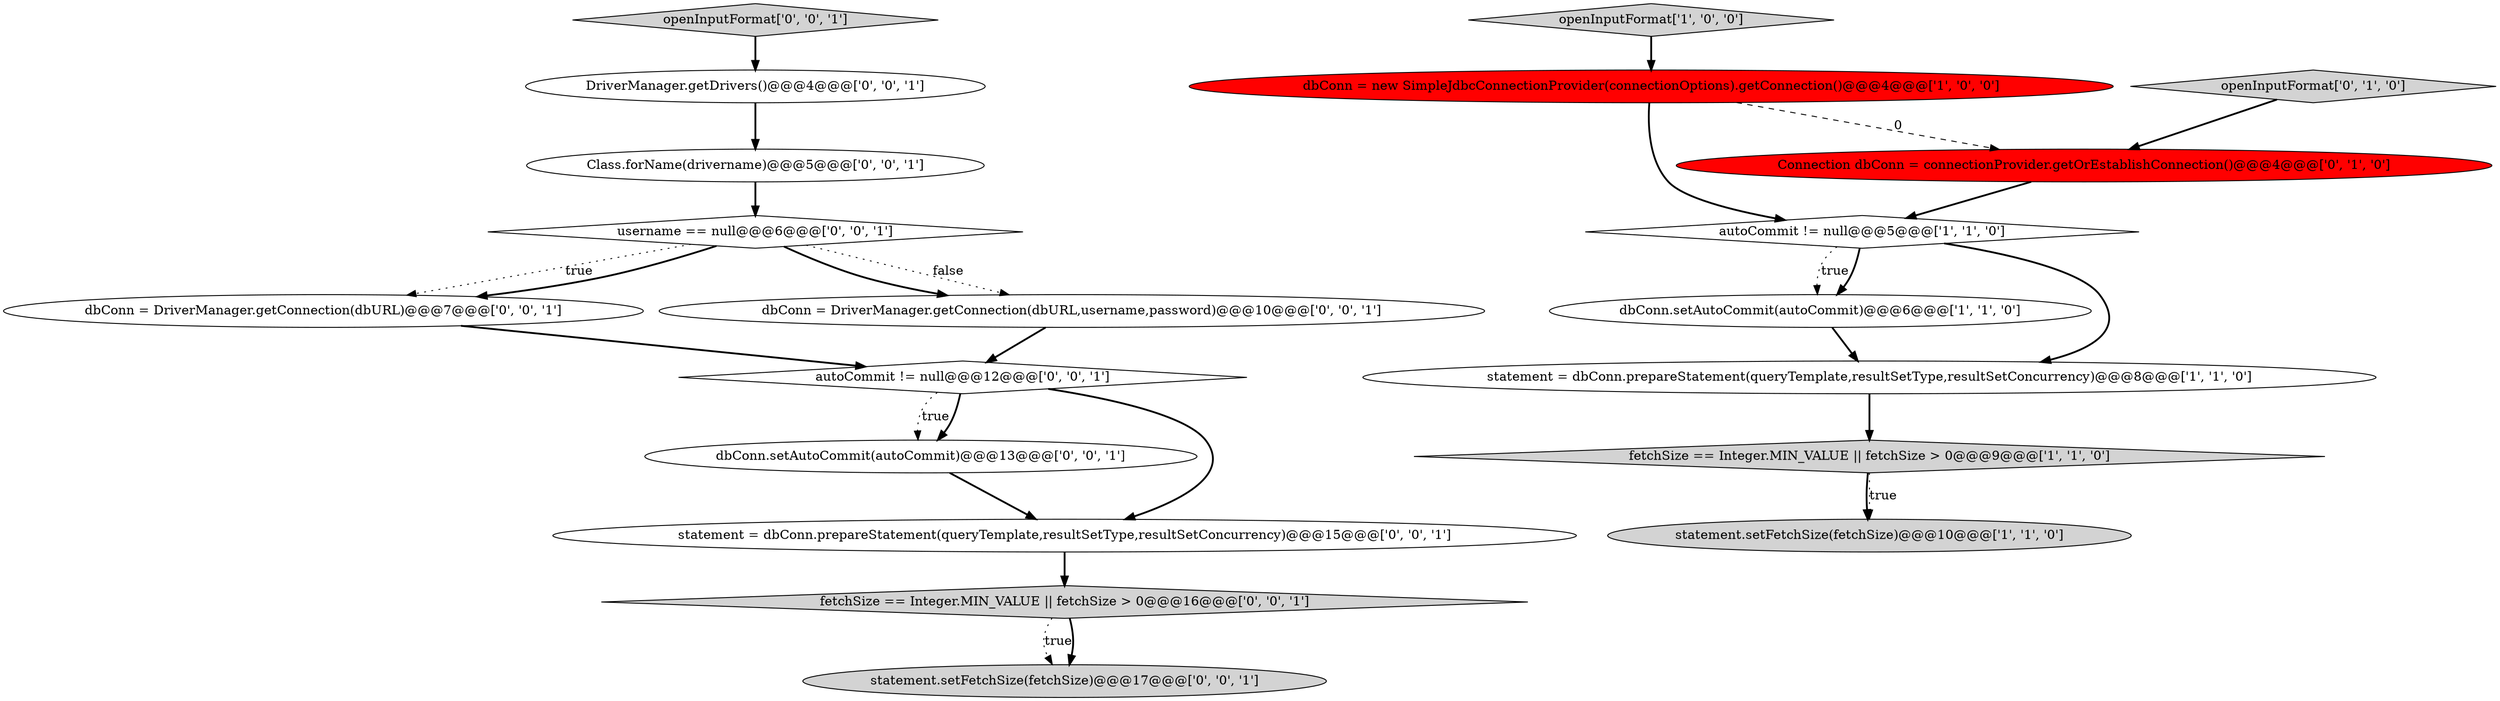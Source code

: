 digraph {
15 [style = filled, label = "autoCommit != null@@@12@@@['0', '0', '1']", fillcolor = white, shape = diamond image = "AAA0AAABBB3BBB"];
9 [style = filled, label = "dbConn.setAutoCommit(autoCommit)@@@13@@@['0', '0', '1']", fillcolor = white, shape = ellipse image = "AAA0AAABBB3BBB"];
11 [style = filled, label = "fetchSize == Integer.MIN_VALUE || fetchSize > 0@@@16@@@['0', '0', '1']", fillcolor = lightgray, shape = diamond image = "AAA0AAABBB3BBB"];
4 [style = filled, label = "statement.setFetchSize(fetchSize)@@@10@@@['1', '1', '0']", fillcolor = lightgray, shape = ellipse image = "AAA0AAABBB1BBB"];
8 [style = filled, label = "Connection dbConn = connectionProvider.getOrEstablishConnection()@@@4@@@['0', '1', '0']", fillcolor = red, shape = ellipse image = "AAA1AAABBB2BBB"];
2 [style = filled, label = "openInputFormat['1', '0', '0']", fillcolor = lightgray, shape = diamond image = "AAA0AAABBB1BBB"];
12 [style = filled, label = "openInputFormat['0', '0', '1']", fillcolor = lightgray, shape = diamond image = "AAA0AAABBB3BBB"];
14 [style = filled, label = "Class.forName(drivername)@@@5@@@['0', '0', '1']", fillcolor = white, shape = ellipse image = "AAA0AAABBB3BBB"];
0 [style = filled, label = "dbConn.setAutoCommit(autoCommit)@@@6@@@['1', '1', '0']", fillcolor = white, shape = ellipse image = "AAA0AAABBB1BBB"];
1 [style = filled, label = "fetchSize == Integer.MIN_VALUE || fetchSize > 0@@@9@@@['1', '1', '0']", fillcolor = lightgray, shape = diamond image = "AAA0AAABBB1BBB"];
3 [style = filled, label = "dbConn = new SimpleJdbcConnectionProvider(connectionOptions).getConnection()@@@4@@@['1', '0', '0']", fillcolor = red, shape = ellipse image = "AAA1AAABBB1BBB"];
6 [style = filled, label = "statement = dbConn.prepareStatement(queryTemplate,resultSetType,resultSetConcurrency)@@@8@@@['1', '1', '0']", fillcolor = white, shape = ellipse image = "AAA0AAABBB1BBB"];
13 [style = filled, label = "statement = dbConn.prepareStatement(queryTemplate,resultSetType,resultSetConcurrency)@@@15@@@['0', '0', '1']", fillcolor = white, shape = ellipse image = "AAA0AAABBB3BBB"];
16 [style = filled, label = "dbConn = DriverManager.getConnection(dbURL)@@@7@@@['0', '0', '1']", fillcolor = white, shape = ellipse image = "AAA0AAABBB3BBB"];
7 [style = filled, label = "openInputFormat['0', '1', '0']", fillcolor = lightgray, shape = diamond image = "AAA0AAABBB2BBB"];
18 [style = filled, label = "username == null@@@6@@@['0', '0', '1']", fillcolor = white, shape = diamond image = "AAA0AAABBB3BBB"];
19 [style = filled, label = "dbConn = DriverManager.getConnection(dbURL,username,password)@@@10@@@['0', '0', '1']", fillcolor = white, shape = ellipse image = "AAA0AAABBB3BBB"];
17 [style = filled, label = "statement.setFetchSize(fetchSize)@@@17@@@['0', '0', '1']", fillcolor = lightgray, shape = ellipse image = "AAA0AAABBB3BBB"];
10 [style = filled, label = "DriverManager.getDrivers()@@@4@@@['0', '0', '1']", fillcolor = white, shape = ellipse image = "AAA0AAABBB3BBB"];
5 [style = filled, label = "autoCommit != null@@@5@@@['1', '1', '0']", fillcolor = white, shape = diamond image = "AAA0AAABBB1BBB"];
16->15 [style = bold, label=""];
1->4 [style = bold, label=""];
15->13 [style = bold, label=""];
10->14 [style = bold, label=""];
0->6 [style = bold, label=""];
18->16 [style = dotted, label="true"];
2->3 [style = bold, label=""];
18->19 [style = bold, label=""];
11->17 [style = dotted, label="true"];
1->4 [style = dotted, label="true"];
5->0 [style = dotted, label="true"];
7->8 [style = bold, label=""];
13->11 [style = bold, label=""];
15->9 [style = dotted, label="true"];
6->1 [style = bold, label=""];
3->5 [style = bold, label=""];
12->10 [style = bold, label=""];
5->6 [style = bold, label=""];
8->5 [style = bold, label=""];
5->0 [style = bold, label=""];
15->9 [style = bold, label=""];
18->19 [style = dotted, label="false"];
3->8 [style = dashed, label="0"];
11->17 [style = bold, label=""];
14->18 [style = bold, label=""];
19->15 [style = bold, label=""];
9->13 [style = bold, label=""];
18->16 [style = bold, label=""];
}
